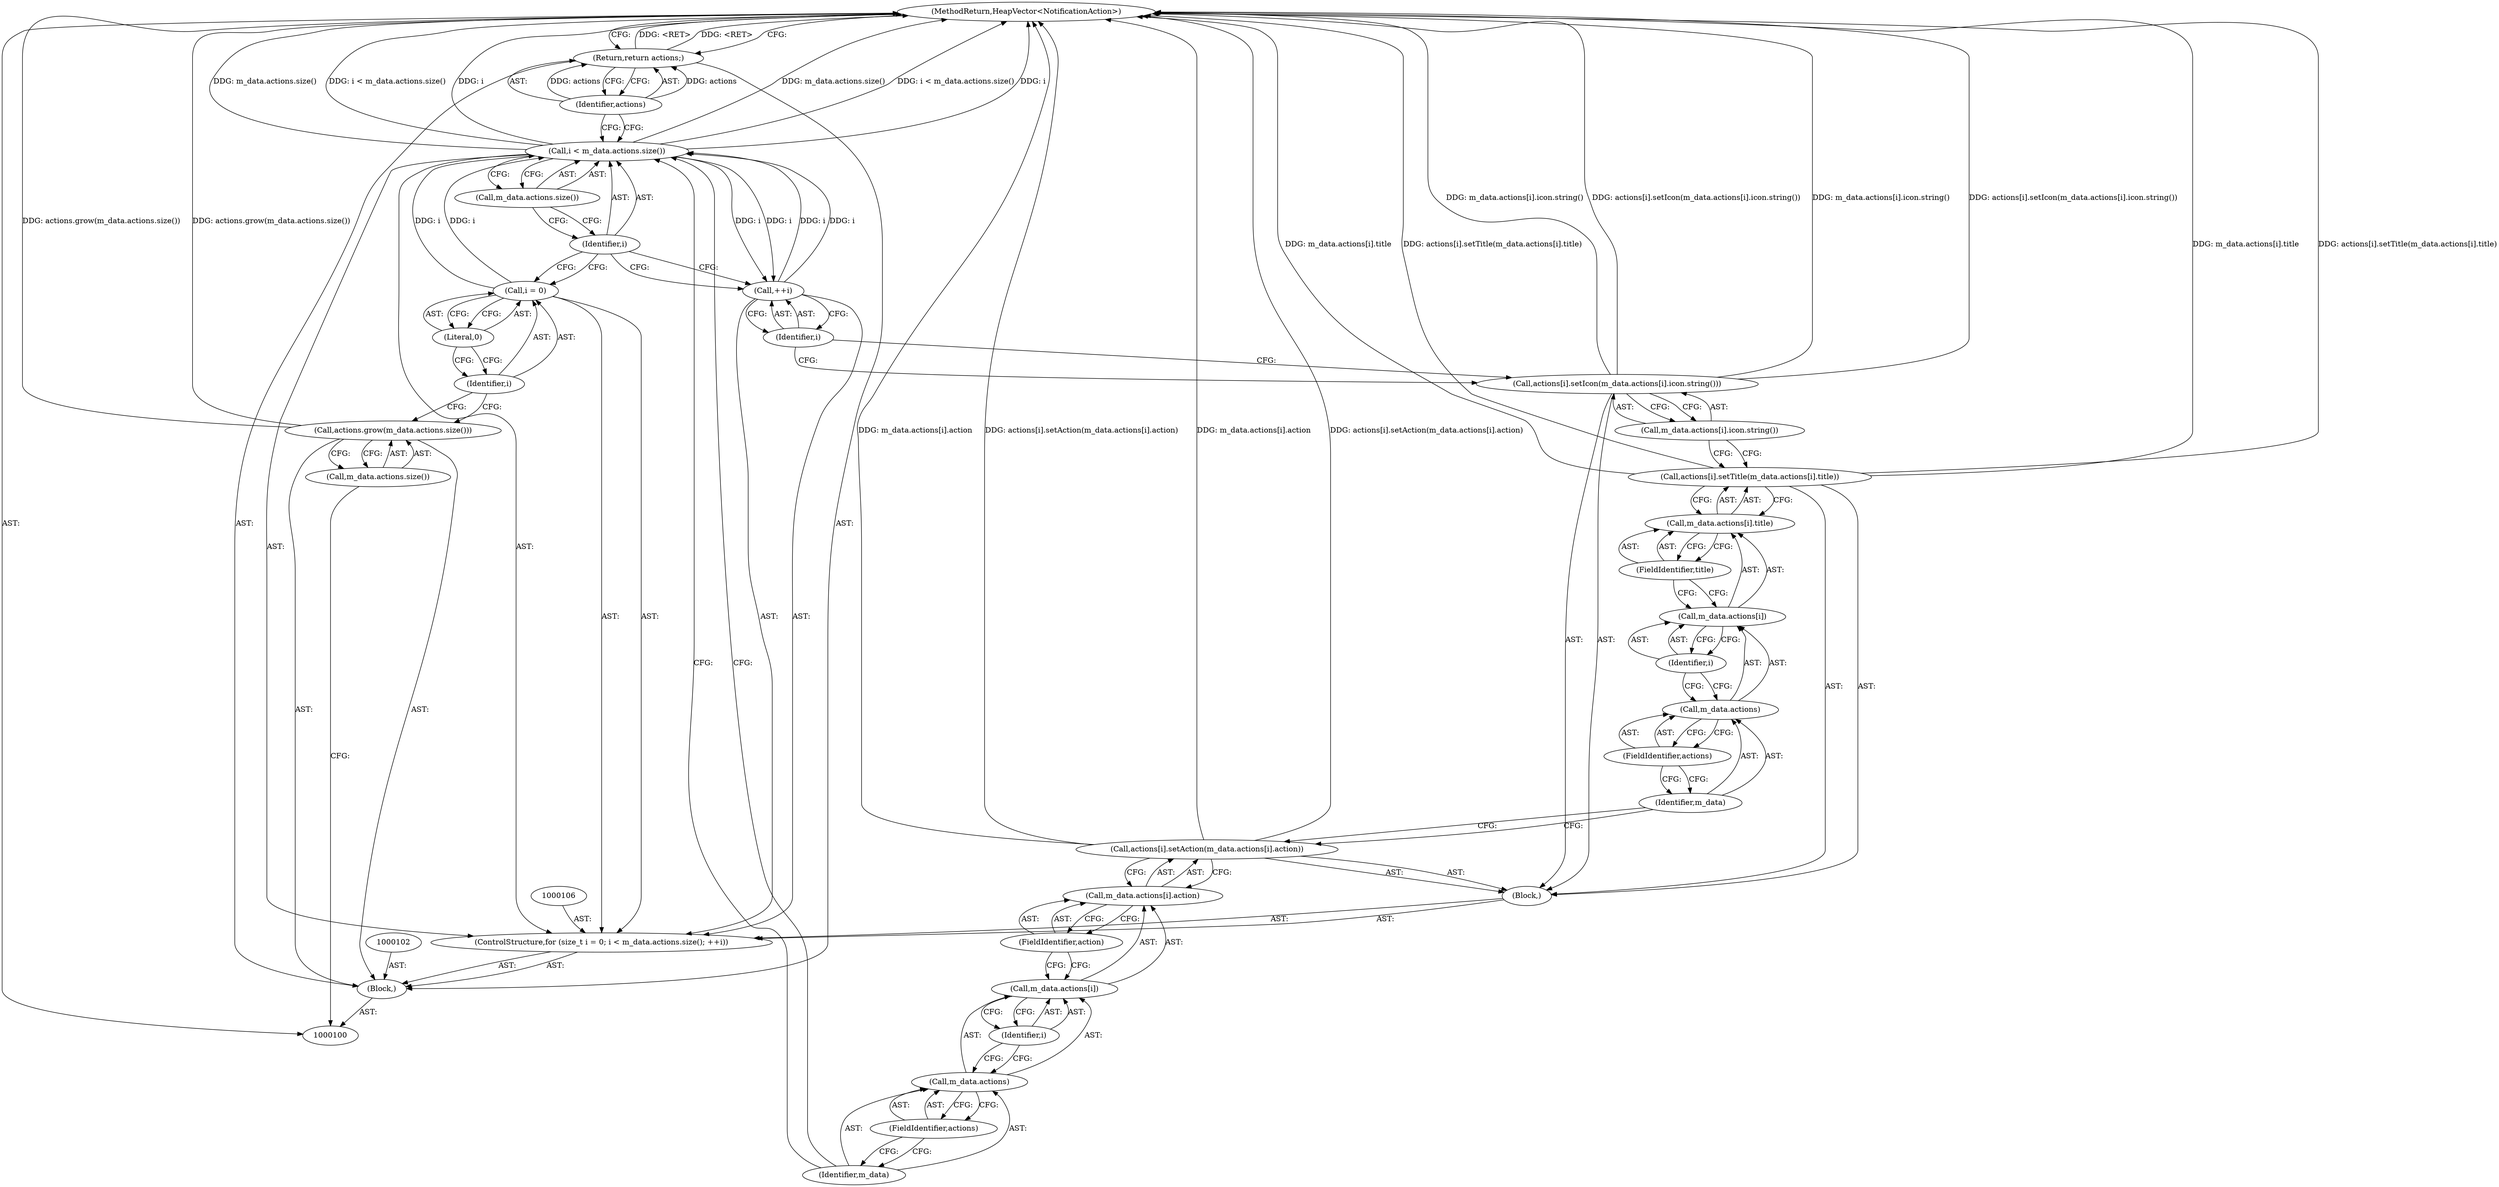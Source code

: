 digraph "0_Chrome_4a3e17c874bc4c4c90e5b0f8ec568520964695d4_3" {
"1000136" [label="(MethodReturn,HeapVector<NotificationAction>)"];
"1000135" [label="(Identifier,actions)"];
"1000134" [label="(Return,return actions;)"];
"1000101" [label="(Block,)"];
"1000104" [label="(Call,m_data.actions.size())"];
"1000103" [label="(Call,actions.grow(m_data.actions.size()))"];
"1000107" [label="(Call,i = 0)"];
"1000108" [label="(Identifier,i)"];
"1000109" [label="(Literal,0)"];
"1000110" [label="(Call,i < m_data.actions.size())"];
"1000111" [label="(Identifier,i)"];
"1000112" [label="(Call,m_data.actions.size())"];
"1000105" [label="(ControlStructure,for (size_t i = 0; i < m_data.actions.size(); ++i))"];
"1000113" [label="(Call,++i)"];
"1000114" [label="(Identifier,i)"];
"1000115" [label="(Block,)"];
"1000117" [label="(Call,m_data.actions[i].action)"];
"1000118" [label="(Call,m_data.actions[i])"];
"1000119" [label="(Call,m_data.actions)"];
"1000120" [label="(Identifier,m_data)"];
"1000121" [label="(FieldIdentifier,actions)"];
"1000122" [label="(Identifier,i)"];
"1000123" [label="(FieldIdentifier,action)"];
"1000116" [label="(Call,actions[i].setAction(m_data.actions[i].action))"];
"1000125" [label="(Call,m_data.actions[i].title)"];
"1000126" [label="(Call,m_data.actions[i])"];
"1000127" [label="(Call,m_data.actions)"];
"1000128" [label="(Identifier,m_data)"];
"1000129" [label="(FieldIdentifier,actions)"];
"1000130" [label="(Identifier,i)"];
"1000131" [label="(FieldIdentifier,title)"];
"1000124" [label="(Call,actions[i].setTitle(m_data.actions[i].title))"];
"1000133" [label="(Call,m_data.actions[i].icon.string())"];
"1000132" [label="(Call,actions[i].setIcon(m_data.actions[i].icon.string()))"];
"1000136" -> "1000100"  [label="AST: "];
"1000136" -> "1000134"  [label="CFG: "];
"1000116" -> "1000136"  [label="DDG: m_data.actions[i].action"];
"1000116" -> "1000136"  [label="DDG: actions[i].setAction(m_data.actions[i].action)"];
"1000124" -> "1000136"  [label="DDG: m_data.actions[i].title"];
"1000124" -> "1000136"  [label="DDG: actions[i].setTitle(m_data.actions[i].title)"];
"1000132" -> "1000136"  [label="DDG: actions[i].setIcon(m_data.actions[i].icon.string())"];
"1000132" -> "1000136"  [label="DDG: m_data.actions[i].icon.string()"];
"1000103" -> "1000136"  [label="DDG: actions.grow(m_data.actions.size())"];
"1000110" -> "1000136"  [label="DDG: m_data.actions.size()"];
"1000110" -> "1000136"  [label="DDG: i < m_data.actions.size()"];
"1000110" -> "1000136"  [label="DDG: i"];
"1000134" -> "1000136"  [label="DDG: <RET>"];
"1000135" -> "1000134"  [label="AST: "];
"1000135" -> "1000110"  [label="CFG: "];
"1000134" -> "1000135"  [label="CFG: "];
"1000135" -> "1000134"  [label="DDG: actions"];
"1000134" -> "1000101"  [label="AST: "];
"1000134" -> "1000135"  [label="CFG: "];
"1000135" -> "1000134"  [label="AST: "];
"1000136" -> "1000134"  [label="CFG: "];
"1000134" -> "1000136"  [label="DDG: <RET>"];
"1000135" -> "1000134"  [label="DDG: actions"];
"1000101" -> "1000100"  [label="AST: "];
"1000102" -> "1000101"  [label="AST: "];
"1000103" -> "1000101"  [label="AST: "];
"1000105" -> "1000101"  [label="AST: "];
"1000134" -> "1000101"  [label="AST: "];
"1000104" -> "1000103"  [label="AST: "];
"1000104" -> "1000100"  [label="CFG: "];
"1000103" -> "1000104"  [label="CFG: "];
"1000103" -> "1000101"  [label="AST: "];
"1000103" -> "1000104"  [label="CFG: "];
"1000104" -> "1000103"  [label="AST: "];
"1000108" -> "1000103"  [label="CFG: "];
"1000103" -> "1000136"  [label="DDG: actions.grow(m_data.actions.size())"];
"1000107" -> "1000105"  [label="AST: "];
"1000107" -> "1000109"  [label="CFG: "];
"1000108" -> "1000107"  [label="AST: "];
"1000109" -> "1000107"  [label="AST: "];
"1000111" -> "1000107"  [label="CFG: "];
"1000107" -> "1000110"  [label="DDG: i"];
"1000108" -> "1000107"  [label="AST: "];
"1000108" -> "1000103"  [label="CFG: "];
"1000109" -> "1000108"  [label="CFG: "];
"1000109" -> "1000107"  [label="AST: "];
"1000109" -> "1000108"  [label="CFG: "];
"1000107" -> "1000109"  [label="CFG: "];
"1000110" -> "1000105"  [label="AST: "];
"1000110" -> "1000112"  [label="CFG: "];
"1000111" -> "1000110"  [label="AST: "];
"1000112" -> "1000110"  [label="AST: "];
"1000120" -> "1000110"  [label="CFG: "];
"1000135" -> "1000110"  [label="CFG: "];
"1000110" -> "1000136"  [label="DDG: m_data.actions.size()"];
"1000110" -> "1000136"  [label="DDG: i < m_data.actions.size()"];
"1000110" -> "1000136"  [label="DDG: i"];
"1000107" -> "1000110"  [label="DDG: i"];
"1000113" -> "1000110"  [label="DDG: i"];
"1000110" -> "1000113"  [label="DDG: i"];
"1000111" -> "1000110"  [label="AST: "];
"1000111" -> "1000107"  [label="CFG: "];
"1000111" -> "1000113"  [label="CFG: "];
"1000112" -> "1000111"  [label="CFG: "];
"1000112" -> "1000110"  [label="AST: "];
"1000112" -> "1000111"  [label="CFG: "];
"1000110" -> "1000112"  [label="CFG: "];
"1000105" -> "1000101"  [label="AST: "];
"1000106" -> "1000105"  [label="AST: "];
"1000107" -> "1000105"  [label="AST: "];
"1000110" -> "1000105"  [label="AST: "];
"1000113" -> "1000105"  [label="AST: "];
"1000115" -> "1000105"  [label="AST: "];
"1000113" -> "1000105"  [label="AST: "];
"1000113" -> "1000114"  [label="CFG: "];
"1000114" -> "1000113"  [label="AST: "];
"1000111" -> "1000113"  [label="CFG: "];
"1000113" -> "1000110"  [label="DDG: i"];
"1000110" -> "1000113"  [label="DDG: i"];
"1000114" -> "1000113"  [label="AST: "];
"1000114" -> "1000132"  [label="CFG: "];
"1000113" -> "1000114"  [label="CFG: "];
"1000115" -> "1000105"  [label="AST: "];
"1000116" -> "1000115"  [label="AST: "];
"1000124" -> "1000115"  [label="AST: "];
"1000132" -> "1000115"  [label="AST: "];
"1000117" -> "1000116"  [label="AST: "];
"1000117" -> "1000123"  [label="CFG: "];
"1000118" -> "1000117"  [label="AST: "];
"1000123" -> "1000117"  [label="AST: "];
"1000116" -> "1000117"  [label="CFG: "];
"1000118" -> "1000117"  [label="AST: "];
"1000118" -> "1000122"  [label="CFG: "];
"1000119" -> "1000118"  [label="AST: "];
"1000122" -> "1000118"  [label="AST: "];
"1000123" -> "1000118"  [label="CFG: "];
"1000119" -> "1000118"  [label="AST: "];
"1000119" -> "1000121"  [label="CFG: "];
"1000120" -> "1000119"  [label="AST: "];
"1000121" -> "1000119"  [label="AST: "];
"1000122" -> "1000119"  [label="CFG: "];
"1000120" -> "1000119"  [label="AST: "];
"1000120" -> "1000110"  [label="CFG: "];
"1000121" -> "1000120"  [label="CFG: "];
"1000121" -> "1000119"  [label="AST: "];
"1000121" -> "1000120"  [label="CFG: "];
"1000119" -> "1000121"  [label="CFG: "];
"1000122" -> "1000118"  [label="AST: "];
"1000122" -> "1000119"  [label="CFG: "];
"1000118" -> "1000122"  [label="CFG: "];
"1000123" -> "1000117"  [label="AST: "];
"1000123" -> "1000118"  [label="CFG: "];
"1000117" -> "1000123"  [label="CFG: "];
"1000116" -> "1000115"  [label="AST: "];
"1000116" -> "1000117"  [label="CFG: "];
"1000117" -> "1000116"  [label="AST: "];
"1000128" -> "1000116"  [label="CFG: "];
"1000116" -> "1000136"  [label="DDG: m_data.actions[i].action"];
"1000116" -> "1000136"  [label="DDG: actions[i].setAction(m_data.actions[i].action)"];
"1000125" -> "1000124"  [label="AST: "];
"1000125" -> "1000131"  [label="CFG: "];
"1000126" -> "1000125"  [label="AST: "];
"1000131" -> "1000125"  [label="AST: "];
"1000124" -> "1000125"  [label="CFG: "];
"1000126" -> "1000125"  [label="AST: "];
"1000126" -> "1000130"  [label="CFG: "];
"1000127" -> "1000126"  [label="AST: "];
"1000130" -> "1000126"  [label="AST: "];
"1000131" -> "1000126"  [label="CFG: "];
"1000127" -> "1000126"  [label="AST: "];
"1000127" -> "1000129"  [label="CFG: "];
"1000128" -> "1000127"  [label="AST: "];
"1000129" -> "1000127"  [label="AST: "];
"1000130" -> "1000127"  [label="CFG: "];
"1000128" -> "1000127"  [label="AST: "];
"1000128" -> "1000116"  [label="CFG: "];
"1000129" -> "1000128"  [label="CFG: "];
"1000129" -> "1000127"  [label="AST: "];
"1000129" -> "1000128"  [label="CFG: "];
"1000127" -> "1000129"  [label="CFG: "];
"1000130" -> "1000126"  [label="AST: "];
"1000130" -> "1000127"  [label="CFG: "];
"1000126" -> "1000130"  [label="CFG: "];
"1000131" -> "1000125"  [label="AST: "];
"1000131" -> "1000126"  [label="CFG: "];
"1000125" -> "1000131"  [label="CFG: "];
"1000124" -> "1000115"  [label="AST: "];
"1000124" -> "1000125"  [label="CFG: "];
"1000125" -> "1000124"  [label="AST: "];
"1000133" -> "1000124"  [label="CFG: "];
"1000124" -> "1000136"  [label="DDG: m_data.actions[i].title"];
"1000124" -> "1000136"  [label="DDG: actions[i].setTitle(m_data.actions[i].title)"];
"1000133" -> "1000132"  [label="AST: "];
"1000133" -> "1000124"  [label="CFG: "];
"1000132" -> "1000133"  [label="CFG: "];
"1000132" -> "1000115"  [label="AST: "];
"1000132" -> "1000133"  [label="CFG: "];
"1000133" -> "1000132"  [label="AST: "];
"1000114" -> "1000132"  [label="CFG: "];
"1000132" -> "1000136"  [label="DDG: actions[i].setIcon(m_data.actions[i].icon.string())"];
"1000132" -> "1000136"  [label="DDG: m_data.actions[i].icon.string()"];
}
